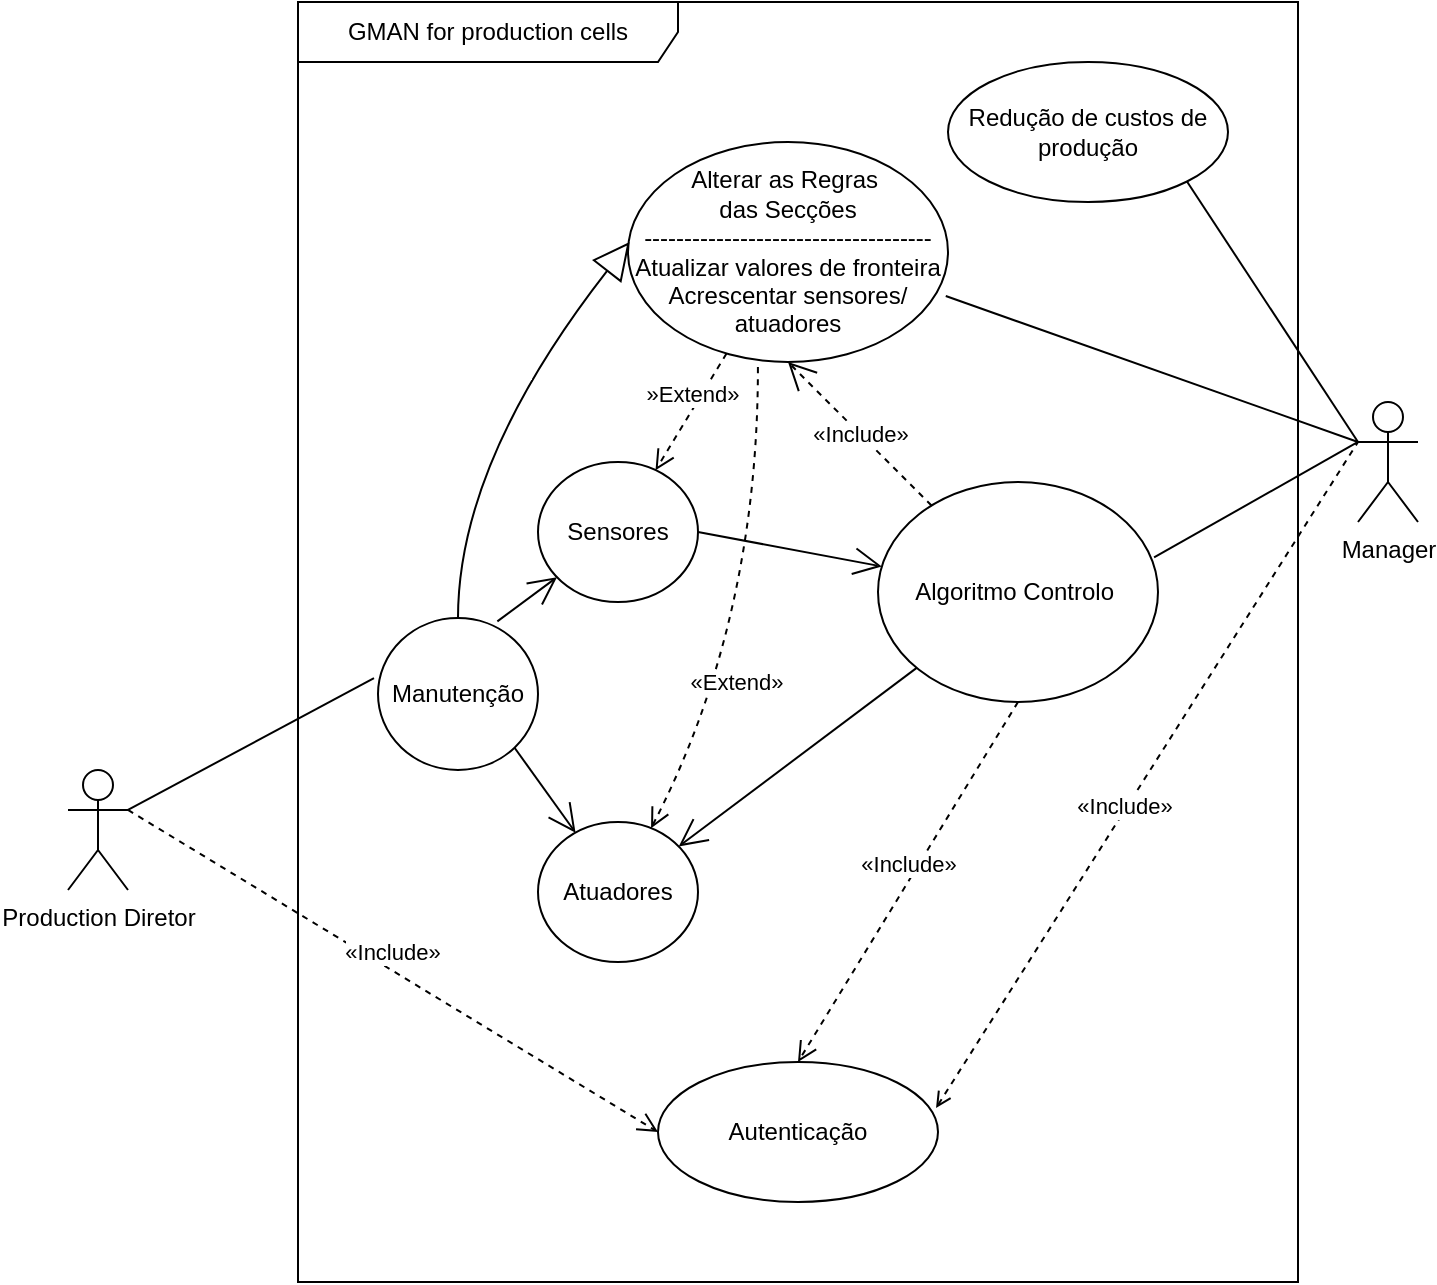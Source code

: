 <mxfile version="14.5.3" type="github">
  <diagram id="Zdv1xs_29P3Mfl3cu5MO" name="UML">
    <mxGraphModel dx="1185" dy="635" grid="1" gridSize="10" guides="1" tooltips="1" connect="1" arrows="1" fold="1" page="1" pageScale="1" pageWidth="1169" pageHeight="827" math="0" shadow="0">
      <root>
        <mxCell id="0" />
        <mxCell id="1" parent="0" />
        <mxCell id="woczWqMUHimMObq-JOAm-1" value="GMAN for production cells" style="shape=umlFrame;whiteSpace=wrap;html=1;width=190;height=30;" parent="1" vertex="1">
          <mxGeometry x="340" y="30" width="500" height="640" as="geometry" />
        </mxCell>
        <mxCell id="woczWqMUHimMObq-JOAm-3" value="Redução de custos de&lt;br&gt;produção" style="ellipse;whiteSpace=wrap;html=1;" parent="1" vertex="1">
          <mxGeometry x="665" y="60" width="140" height="70" as="geometry" />
        </mxCell>
        <mxCell id="woczWqMUHimMObq-JOAm-4" value="Manager" style="shape=umlActor;verticalLabelPosition=bottom;verticalAlign=top;html=1;" parent="1" vertex="1">
          <mxGeometry x="870" y="230" width="30" height="60" as="geometry" />
        </mxCell>
        <mxCell id="woczWqMUHimMObq-JOAm-5" value="" style="endArrow=none;html=1;entryX=1;entryY=1;entryDx=0;entryDy=0;exitX=0;exitY=0.333;exitDx=0;exitDy=0;exitPerimeter=0;" parent="1" edge="1" target="woczWqMUHimMObq-JOAm-3" source="woczWqMUHimMObq-JOAm-4">
          <mxGeometry width="50" height="50" relative="1" as="geometry">
            <mxPoint x="900" y="200" as="sourcePoint" />
            <mxPoint x="760" y="90" as="targetPoint" />
          </mxGeometry>
        </mxCell>
        <mxCell id="woczWqMUHimMObq-JOAm-6" value="Algoritmo Controlo&amp;nbsp;" style="ellipse;whiteSpace=wrap;html=1;" parent="1" vertex="1">
          <mxGeometry x="630" y="270" width="140" height="110" as="geometry" />
        </mxCell>
        <mxCell id="woczWqMUHimMObq-JOAm-7" value="" style="endArrow=none;html=1;entryX=0.986;entryY=0.343;entryDx=0;entryDy=0;entryPerimeter=0;exitX=0;exitY=0.333;exitDx=0;exitDy=0;exitPerimeter=0;" parent="1" edge="1" target="woczWqMUHimMObq-JOAm-6" source="woczWqMUHimMObq-JOAm-4">
          <mxGeometry width="50" height="50" relative="1" as="geometry">
            <mxPoint x="860" y="180" as="sourcePoint" />
            <mxPoint x="655" y="190" as="targetPoint" />
          </mxGeometry>
        </mxCell>
        <mxCell id="woczWqMUHimMObq-JOAm-9" value="Sensores" style="ellipse;whiteSpace=wrap;html=1;" parent="1" vertex="1">
          <mxGeometry x="460" y="260" width="80" height="70" as="geometry" />
        </mxCell>
        <mxCell id="woczWqMUHimMObq-JOAm-10" value="Atuadores" style="ellipse;whiteSpace=wrap;html=1;" parent="1" vertex="1">
          <mxGeometry x="460" y="440" width="80" height="70" as="geometry" />
        </mxCell>
        <mxCell id="woczWqMUHimMObq-JOAm-13" value="Production Diretor" style="shape=umlActor;verticalLabelPosition=bottom;verticalAlign=top;html=1;" parent="1" vertex="1">
          <mxGeometry x="225" y="414" width="30" height="60" as="geometry" />
        </mxCell>
        <mxCell id="woczWqMUHimMObq-JOAm-14" value="Manutenção" style="ellipse;whiteSpace=wrap;html=1;" parent="1" vertex="1">
          <mxGeometry x="380" y="338" width="80" height="76" as="geometry" />
        </mxCell>
        <mxCell id="woczWqMUHimMObq-JOAm-15" value="" style="endArrow=none;html=1;exitX=-0.025;exitY=0.395;exitDx=0;exitDy=0;exitPerimeter=0;entryX=1;entryY=0.333;entryDx=0;entryDy=0;entryPerimeter=0;" parent="1" source="woczWqMUHimMObq-JOAm-14" edge="1" target="woczWqMUHimMObq-JOAm-13">
          <mxGeometry width="50" height="50" relative="1" as="geometry">
            <mxPoint x="370" y="443.5" as="sourcePoint" />
            <mxPoint x="300" y="444" as="targetPoint" />
          </mxGeometry>
        </mxCell>
        <mxCell id="woczWqMUHimMObq-JOAm-16" value="«Include»" style="html=1;verticalAlign=bottom;endArrow=open;dashed=1;endSize=8;exitX=0.5;exitY=1;exitDx=0;exitDy=0;entryX=0.5;entryY=0;entryDx=0;entryDy=0;" parent="1" edge="1" target="woczWqMUHimMObq-JOAm-19" source="woczWqMUHimMObq-JOAm-6">
          <mxGeometry relative="1" as="geometry">
            <mxPoint x="590" y="244" as="sourcePoint" />
            <mxPoint x="590" y="490" as="targetPoint" />
          </mxGeometry>
        </mxCell>
        <mxCell id="woczWqMUHimMObq-JOAm-19" value="Autenticação" style="ellipse;whiteSpace=wrap;html=1;" parent="1" vertex="1">
          <mxGeometry x="520" y="560" width="140" height="70" as="geometry" />
        </mxCell>
        <mxCell id="woczWqMUHimMObq-JOAm-20" value="«Include»" style="html=1;verticalAlign=bottom;endArrow=open;dashed=1;endSize=8;entryX=0;entryY=0.5;entryDx=0;entryDy=0;exitX=1;exitY=0.333;exitDx=0;exitDy=0;exitPerimeter=0;" parent="1" edge="1" target="woczWqMUHimMObq-JOAm-19" source="woczWqMUHimMObq-JOAm-13">
          <mxGeometry relative="1" as="geometry">
            <mxPoint x="260" y="440" as="sourcePoint" />
            <mxPoint x="510" y="524" as="targetPoint" />
          </mxGeometry>
        </mxCell>
        <mxCell id="woczWqMUHimMObq-JOAm-21" value="" style="endArrow=none;html=1;dashed=1;startArrow=open;startFill=0;exitX=0.993;exitY=0.329;exitDx=0;exitDy=0;exitPerimeter=0;entryX=0;entryY=0.333;entryDx=0;entryDy=0;entryPerimeter=0;" parent="1" edge="1" target="woczWqMUHimMObq-JOAm-4" source="woczWqMUHimMObq-JOAm-19">
          <mxGeometry width="50" height="50" relative="1" as="geometry">
            <mxPoint x="655" y="510" as="sourcePoint" />
            <mxPoint x="860" y="180" as="targetPoint" />
          </mxGeometry>
        </mxCell>
        <mxCell id="woczWqMUHimMObq-JOAm-22" value="«Include»" style="edgeLabel;html=1;align=center;verticalAlign=middle;resizable=0;points=[];" parent="woczWqMUHimMObq-JOAm-21" vertex="1" connectable="0">
          <mxGeometry x="-0.097" y="2" relative="1" as="geometry">
            <mxPoint as="offset" />
          </mxGeometry>
        </mxCell>
        <mxCell id="l358q7aiGRAK2O_kOqr--1" value="Alterar as Regras&amp;nbsp;&lt;br&gt;das Secções&lt;br&gt;------------------------------------&lt;br&gt;Atualizar valores de fronteira&lt;br&gt;Acrescentar sensores/&lt;br&gt;atuadores" style="ellipse;whiteSpace=wrap;html=1;" vertex="1" parent="1">
          <mxGeometry x="505" y="100" width="160" height="110" as="geometry" />
        </mxCell>
        <mxCell id="l358q7aiGRAK2O_kOqr--2" value="" style="endArrow=none;html=1;entryX=0.993;entryY=0.7;entryDx=0;entryDy=0;entryPerimeter=0;exitX=0;exitY=0.333;exitDx=0;exitDy=0;exitPerimeter=0;" edge="1" parent="1" source="woczWqMUHimMObq-JOAm-4" target="l358q7aiGRAK2O_kOqr--1">
          <mxGeometry width="50" height="50" relative="1" as="geometry">
            <mxPoint x="860" y="179" as="sourcePoint" />
            <mxPoint x="600" y="134.01" as="targetPoint" />
          </mxGeometry>
        </mxCell>
        <mxCell id="l358q7aiGRAK2O_kOqr--4" value="«Include»" style="endArrow=open;endSize=12;dashed=1;html=1;entryX=0.5;entryY=1;entryDx=0;entryDy=0;" edge="1" parent="1" source="woczWqMUHimMObq-JOAm-6" target="l358q7aiGRAK2O_kOqr--1">
          <mxGeometry width="160" relative="1" as="geometry">
            <mxPoint x="675" y="200" as="sourcePoint" />
            <mxPoint x="585" y="200" as="targetPoint" />
          </mxGeometry>
        </mxCell>
        <mxCell id="l358q7aiGRAK2O_kOqr--5" value="" style="endArrow=open;endFill=1;endSize=12;html=1;exitX=1;exitY=0.5;exitDx=0;exitDy=0;" edge="1" parent="1" source="woczWqMUHimMObq-JOAm-9" target="woczWqMUHimMObq-JOAm-6">
          <mxGeometry width="160" relative="1" as="geometry">
            <mxPoint x="530.72" y="266.41" as="sourcePoint" />
            <mxPoint x="560.829" y="307.153" as="targetPoint" />
          </mxGeometry>
        </mxCell>
        <mxCell id="l358q7aiGRAK2O_kOqr--6" value="" style="endArrow=open;endFill=1;endSize=12;html=1;" edge="1" parent="1" source="woczWqMUHimMObq-JOAm-6" target="woczWqMUHimMObq-JOAm-10">
          <mxGeometry width="160" relative="1" as="geometry">
            <mxPoint x="530.0" y="360.0" as="sourcePoint" />
            <mxPoint x="560.109" y="400.743" as="targetPoint" />
          </mxGeometry>
        </mxCell>
        <mxCell id="l358q7aiGRAK2O_kOqr--7" value="" style="endArrow=open;endFill=1;endSize=12;html=1;exitX=0.746;exitY=0.022;exitDx=0;exitDy=0;exitPerimeter=0;" edge="1" parent="1" source="woczWqMUHimMObq-JOAm-14" target="woczWqMUHimMObq-JOAm-9">
          <mxGeometry width="160" relative="1" as="geometry">
            <mxPoint x="399.89" y="235.26" as="sourcePoint" />
            <mxPoint x="429.999" y="276.003" as="targetPoint" />
          </mxGeometry>
        </mxCell>
        <mxCell id="l358q7aiGRAK2O_kOqr--8" value="" style="endArrow=open;endFill=1;endSize=12;html=1;exitX=1;exitY=1;exitDx=0;exitDy=0;" edge="1" parent="1" source="woczWqMUHimMObq-JOAm-14" target="woczWqMUHimMObq-JOAm-10">
          <mxGeometry width="160" relative="1" as="geometry">
            <mxPoint x="393.47" y="375.002" as="sourcePoint" />
            <mxPoint x="430.002" y="355.064" as="targetPoint" />
          </mxGeometry>
        </mxCell>
        <mxCell id="l358q7aiGRAK2O_kOqr--11" value="&amp;nbsp;" style="endArrow=block;endSize=16;endFill=0;html=1;curved=1;entryX=0.005;entryY=0.455;entryDx=0;entryDy=0;entryPerimeter=0;" edge="1" parent="1" source="woczWqMUHimMObq-JOAm-14" target="l358q7aiGRAK2O_kOqr--1">
          <mxGeometry x="0.266" y="2" width="160" relative="1" as="geometry">
            <mxPoint x="360" y="200" as="sourcePoint" />
            <mxPoint x="520" y="200" as="targetPoint" />
            <Array as="points">
              <mxPoint x="420" y="260" />
            </Array>
            <mxPoint as="offset" />
          </mxGeometry>
        </mxCell>
        <mxCell id="l358q7aiGRAK2O_kOqr--12" value="«Extend»" style="html=1;verticalAlign=bottom;endArrow=open;dashed=1;endSize=8;exitX=0.406;exitY=1.023;exitDx=0;exitDy=0;exitPerimeter=0;curved=1;" edge="1" parent="1" source="l358q7aiGRAK2O_kOqr--1" target="woczWqMUHimMObq-JOAm-10">
          <mxGeometry x="0.375" y="8" relative="1" as="geometry">
            <mxPoint x="540" y="380" as="sourcePoint" />
            <mxPoint x="460" y="380" as="targetPoint" />
            <Array as="points">
              <mxPoint x="570" y="340" />
            </Array>
            <mxPoint as="offset" />
          </mxGeometry>
        </mxCell>
        <mxCell id="l358q7aiGRAK2O_kOqr--13" value="»Extend»" style="html=1;verticalAlign=bottom;endArrow=open;dashed=1;endSize=8;" edge="1" parent="1" source="l358q7aiGRAK2O_kOqr--1" target="woczWqMUHimMObq-JOAm-9">
          <mxGeometry relative="1" as="geometry">
            <mxPoint x="570" y="260" as="sourcePoint" />
            <mxPoint x="490" y="260" as="targetPoint" />
          </mxGeometry>
        </mxCell>
      </root>
    </mxGraphModel>
  </diagram>
</mxfile>
